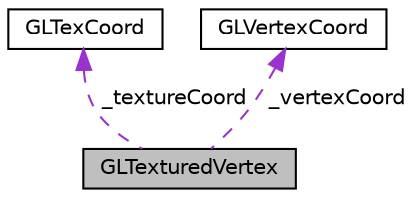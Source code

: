 digraph "GLTexturedVertex"
{
  edge [fontname="Helvetica",fontsize="10",labelfontname="Helvetica",labelfontsize="10"];
  node [fontname="Helvetica",fontsize="10",shape=record];
  Node1 [label="GLTexturedVertex",height=0.2,width=0.4,color="black", fillcolor="grey75", style="filled", fontcolor="black"];
  Node2 -> Node1 [dir="back",color="darkorchid3",fontsize="10",style="dashed",label=" _textureCoord" ,fontname="Helvetica"];
  Node2 [label="GLTexCoord",height=0.2,width=0.4,color="black", fillcolor="white", style="filled",URL="$class_g_l_tex_coord.html"];
  Node3 -> Node1 [dir="back",color="darkorchid3",fontsize="10",style="dashed",label=" _vertexCoord" ,fontname="Helvetica"];
  Node3 [label="GLVertexCoord",height=0.2,width=0.4,color="black", fillcolor="white", style="filled",URL="$class_g_l_vertex_coord.html"];
}
